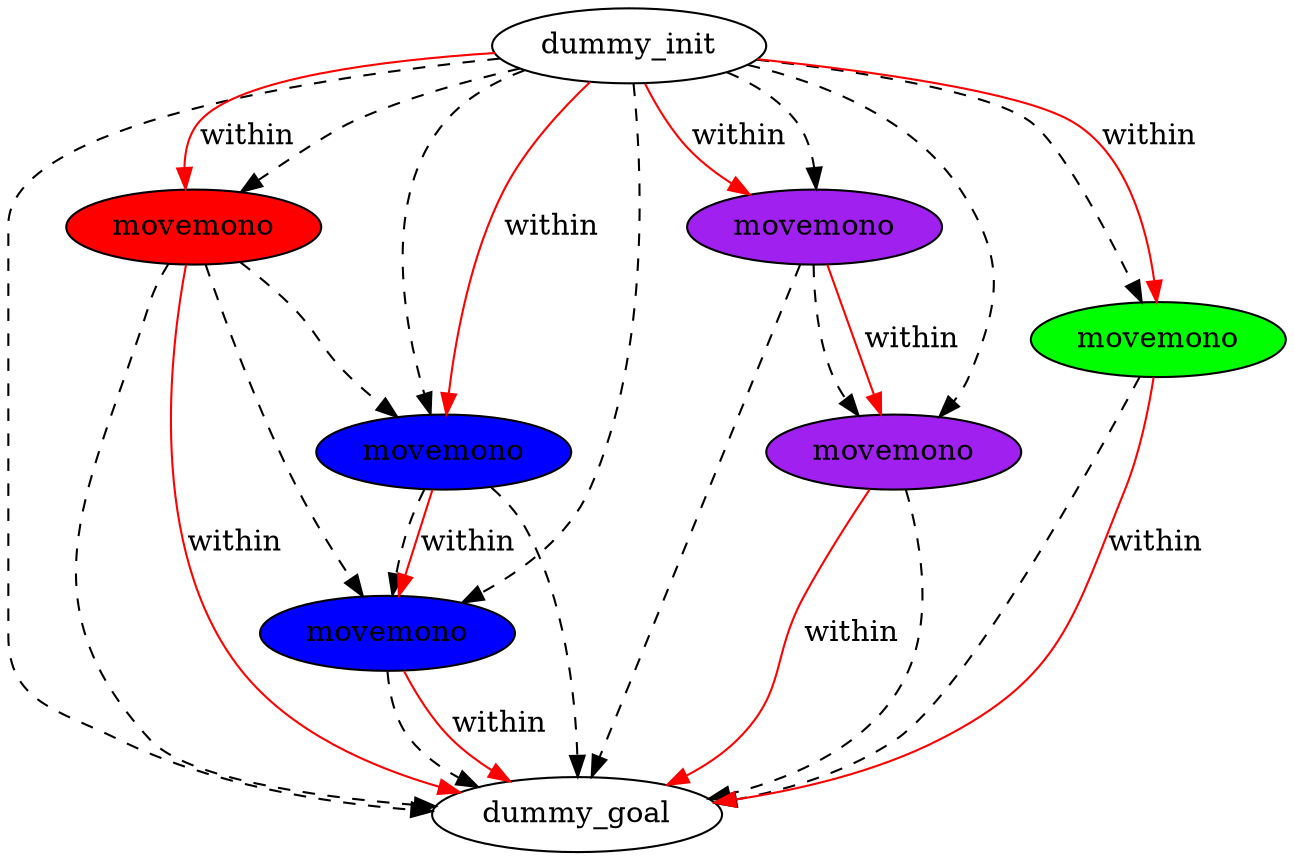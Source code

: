 digraph {
	"2d914e29-6541-f574-52ea-13b8a575c5c7" [label=dummy_init fillcolor=white style=filled]
	"c2b2315d-d608-e6ac-9cf2-f216539cbe4f" [label=dummy_goal fillcolor=white style=filled]
	"9a106a52-6408-7ac9-fbf6-76af7537e85e" [label=movemono fillcolor=blue style=filled]
	"6c5495bf-f88f-8979-30d7-509da551524c" [label=movemono fillcolor=purple style=filled]
	"8eb4b40e-b1e6-2f11-946c-4404e2edbb63" [label=movemono fillcolor=purple style=filled]
	"66db005e-9488-c285-2c88-d2576831429e" [label=movemono fillcolor=red style=filled]
	"3503ae05-1efe-ce73-4bb8-815707f6008e" [label=movemono fillcolor=green style=filled]
	"6070b244-c5c0-1d05-2d37-ba8ce7c8f28d" [label=movemono fillcolor=blue style=filled]
	"66db005e-9488-c285-2c88-d2576831429e" -> "c2b2315d-d608-e6ac-9cf2-f216539cbe4f" [color=black style=dashed]
	"2d914e29-6541-f574-52ea-13b8a575c5c7" -> "6c5495bf-f88f-8979-30d7-509da551524c" [color=black style=dashed]
	"2d914e29-6541-f574-52ea-13b8a575c5c7" -> "8eb4b40e-b1e6-2f11-946c-4404e2edbb63" [color=black style=dashed]
	"2d914e29-6541-f574-52ea-13b8a575c5c7" -> "3503ae05-1efe-ce73-4bb8-815707f6008e" [color=black style=dashed]
	"2d914e29-6541-f574-52ea-13b8a575c5c7" -> "9a106a52-6408-7ac9-fbf6-76af7537e85e" [color=black style=dashed]
	"8eb4b40e-b1e6-2f11-946c-4404e2edbb63" -> "6c5495bf-f88f-8979-30d7-509da551524c" [color=black style=dashed]
	"66db005e-9488-c285-2c88-d2576831429e" -> "6070b244-c5c0-1d05-2d37-ba8ce7c8f28d" [color=black style=dashed]
	"2d914e29-6541-f574-52ea-13b8a575c5c7" -> "6070b244-c5c0-1d05-2d37-ba8ce7c8f28d" [color=black style=dashed]
	"6070b244-c5c0-1d05-2d37-ba8ce7c8f28d" -> "c2b2315d-d608-e6ac-9cf2-f216539cbe4f" [color=black style=dashed]
	"2d914e29-6541-f574-52ea-13b8a575c5c7" -> "66db005e-9488-c285-2c88-d2576831429e" [color=black style=dashed]
	"6c5495bf-f88f-8979-30d7-509da551524c" -> "c2b2315d-d608-e6ac-9cf2-f216539cbe4f" [color=black style=dashed]
	"8eb4b40e-b1e6-2f11-946c-4404e2edbb63" -> "c2b2315d-d608-e6ac-9cf2-f216539cbe4f" [color=black style=dashed]
	"66db005e-9488-c285-2c88-d2576831429e" -> "9a106a52-6408-7ac9-fbf6-76af7537e85e" [color=black style=dashed]
	"3503ae05-1efe-ce73-4bb8-815707f6008e" -> "c2b2315d-d608-e6ac-9cf2-f216539cbe4f" [color=black style=dashed]
	"2d914e29-6541-f574-52ea-13b8a575c5c7" -> "c2b2315d-d608-e6ac-9cf2-f216539cbe4f" [color=black style=dashed]
	"9a106a52-6408-7ac9-fbf6-76af7537e85e" -> "c2b2315d-d608-e6ac-9cf2-f216539cbe4f" [color=black style=dashed]
	"6070b244-c5c0-1d05-2d37-ba8ce7c8f28d" -> "9a106a52-6408-7ac9-fbf6-76af7537e85e" [color=black style=dashed]
	"66db005e-9488-c285-2c88-d2576831429e" -> "c2b2315d-d608-e6ac-9cf2-f216539cbe4f" [label=within color=red]
	"9a106a52-6408-7ac9-fbf6-76af7537e85e" -> "c2b2315d-d608-e6ac-9cf2-f216539cbe4f" [label=within color=red]
	"6c5495bf-f88f-8979-30d7-509da551524c" -> "c2b2315d-d608-e6ac-9cf2-f216539cbe4f" [label=within color=red]
	"2d914e29-6541-f574-52ea-13b8a575c5c7" -> "66db005e-9488-c285-2c88-d2576831429e" [label=within color=red]
	"8eb4b40e-b1e6-2f11-946c-4404e2edbb63" -> "6c5495bf-f88f-8979-30d7-509da551524c" [label=within color=red]
	"2d914e29-6541-f574-52ea-13b8a575c5c7" -> "6070b244-c5c0-1d05-2d37-ba8ce7c8f28d" [label=within color=red]
	"2d914e29-6541-f574-52ea-13b8a575c5c7" -> "8eb4b40e-b1e6-2f11-946c-4404e2edbb63" [label=within color=red]
	"6070b244-c5c0-1d05-2d37-ba8ce7c8f28d" -> "9a106a52-6408-7ac9-fbf6-76af7537e85e" [label=within color=red]
	"2d914e29-6541-f574-52ea-13b8a575c5c7" -> "3503ae05-1efe-ce73-4bb8-815707f6008e" [label=within color=red]
	"3503ae05-1efe-ce73-4bb8-815707f6008e" -> "c2b2315d-d608-e6ac-9cf2-f216539cbe4f" [label=within color=red]
}
